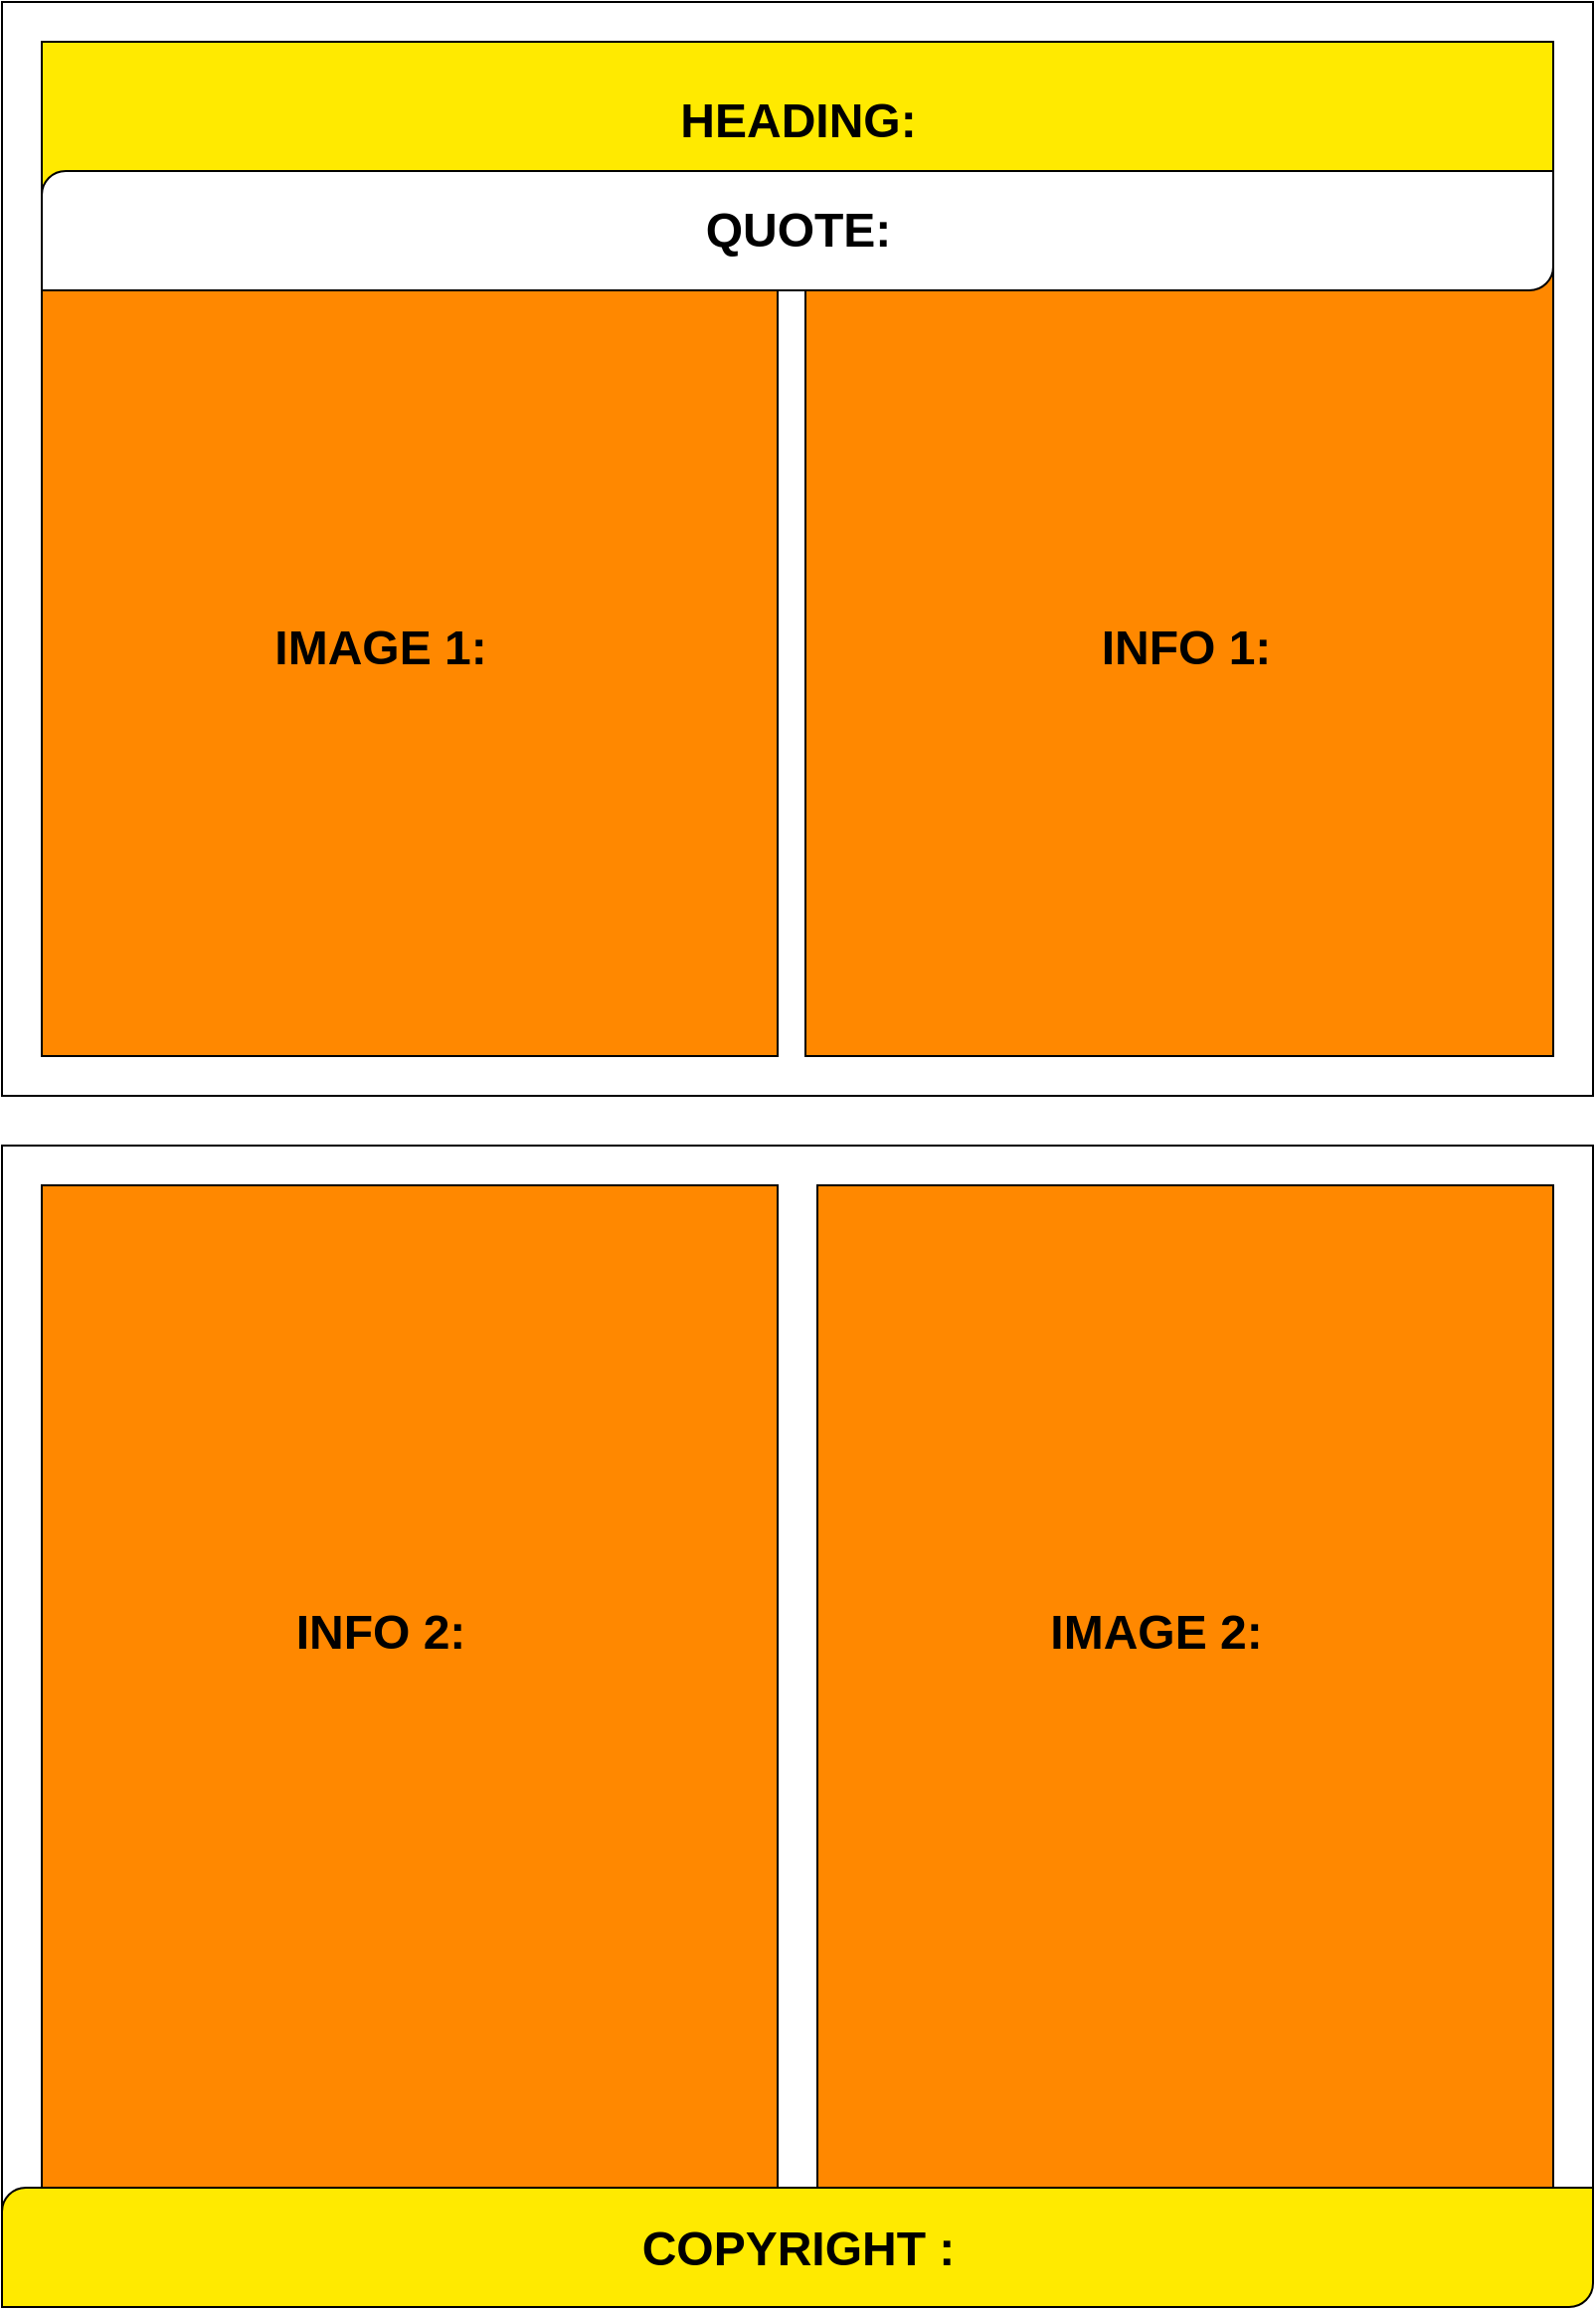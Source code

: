 <mxfile version="26.2.14">
  <diagram name="Page-1" id="V3cR-VxGMJUYSvtrcz4n">
    <mxGraphModel grid="1" page="1" gridSize="10" guides="1" tooltips="1" connect="1" arrows="1" fold="1" pageScale="1" pageWidth="827" pageHeight="1169" math="0" shadow="0">
      <root>
        <mxCell id="0" />
        <mxCell id="1" parent="0" />
        <mxCell id="40S-d4z744RsEC3hppyZ-1" value="" style="rounded=0;whiteSpace=wrap;html=1;" vertex="1" parent="1">
          <mxGeometry x="10" y="10" width="800" height="550" as="geometry" />
        </mxCell>
        <mxCell id="40S-d4z744RsEC3hppyZ-2" value="" style="rounded=0;whiteSpace=wrap;html=1;" vertex="1" parent="1">
          <mxGeometry x="10" y="585" width="800" height="550" as="geometry" />
        </mxCell>
        <mxCell id="40S-d4z744RsEC3hppyZ-3" value="" style="rounded=0;whiteSpace=wrap;html=1;fillColor=#FFEA00;" vertex="1" parent="1">
          <mxGeometry x="30" y="30" width="760" height="80" as="geometry" />
        </mxCell>
        <mxCell id="40S-d4z744RsEC3hppyZ-6" value="HEADING:" style="text;strokeColor=none;fillColor=none;html=1;fontSize=24;fontStyle=1;verticalAlign=middle;align=center;" vertex="1" parent="1">
          <mxGeometry x="50" y="45" width="720" height="50" as="geometry" />
        </mxCell>
        <mxCell id="40S-d4z744RsEC3hppyZ-9" value="" style="rounded=0;whiteSpace=wrap;html=1;fillColor=#FF8800;" vertex="1" parent="1">
          <mxGeometry x="30" y="130" width="370" height="410" as="geometry" />
        </mxCell>
        <mxCell id="40S-d4z744RsEC3hppyZ-10" value="" style="rounded=0;whiteSpace=wrap;html=1;fillColor=#FF8800;" vertex="1" parent="1">
          <mxGeometry x="414" y="130" width="376" height="410" as="geometry" />
        </mxCell>
        <mxCell id="40S-d4z744RsEC3hppyZ-11" value="" style="rounded=0;whiteSpace=wrap;html=1;fillColor=#FF8800;" vertex="1" parent="1">
          <mxGeometry x="30" y="605" width="370" height="515" as="geometry" />
        </mxCell>
        <mxCell id="40S-d4z744RsEC3hppyZ-12" value="" style="rounded=0;whiteSpace=wrap;html=1;fillColor=#FF8800;" vertex="1" parent="1">
          <mxGeometry x="420" y="605" width="370" height="515" as="geometry" />
        </mxCell>
        <mxCell id="40S-d4z744RsEC3hppyZ-15" value="" style="verticalLabelPosition=bottom;verticalAlign=top;html=1;shape=mxgraph.basic.diag_round_rect;dx=6;whiteSpace=wrap;" vertex="1" parent="1">
          <mxGeometry x="30" y="95" width="760" height="60" as="geometry" />
        </mxCell>
        <mxCell id="40S-d4z744RsEC3hppyZ-16" value="QUOTE:" style="text;strokeColor=none;fillColor=none;html=1;fontSize=24;fontStyle=1;verticalAlign=middle;align=center;" vertex="1" parent="1">
          <mxGeometry x="360" y="105" width="100" height="40" as="geometry" />
        </mxCell>
        <mxCell id="40S-d4z744RsEC3hppyZ-17" value="" style="verticalLabelPosition=bottom;verticalAlign=top;html=1;shape=mxgraph.basic.diag_round_rect;dx=6;whiteSpace=wrap;fillColor=#FFEA00;" vertex="1" parent="1">
          <mxGeometry x="10" y="1109" width="800" height="60" as="geometry" />
        </mxCell>
        <mxCell id="40S-d4z744RsEC3hppyZ-18" value="COPYRIGHT&amp;nbsp;&lt;span style=&quot;background-color: transparent; color: light-dark(rgb(0, 0, 0), rgb(255, 255, 255));&quot;&gt;:&lt;/span&gt;" style="text;strokeColor=none;fillColor=none;html=1;fontSize=24;fontStyle=1;verticalAlign=middle;align=center;" vertex="1" parent="1">
          <mxGeometry x="360" y="1120" width="100" height="40" as="geometry" />
        </mxCell>
        <mxCell id="40S-d4z744RsEC3hppyZ-19" value="IMAGE 1:" style="text;strokeColor=none;fillColor=none;html=1;fontSize=24;fontStyle=1;verticalAlign=middle;align=center;" vertex="1" parent="1">
          <mxGeometry x="150" y="315" width="100" height="40" as="geometry" />
        </mxCell>
        <mxCell id="40S-d4z744RsEC3hppyZ-20" value="INFO 1:" style="text;strokeColor=none;fillColor=none;html=1;fontSize=24;fontStyle=1;verticalAlign=middle;align=center;" vertex="1" parent="1">
          <mxGeometry x="555" y="315" width="100" height="40" as="geometry" />
        </mxCell>
        <mxCell id="40S-d4z744RsEC3hppyZ-21" value="INFO 2:" style="text;strokeColor=none;fillColor=none;html=1;fontSize=24;fontStyle=1;verticalAlign=middle;align=center;" vertex="1" parent="1">
          <mxGeometry x="150" y="810" width="100" height="40" as="geometry" />
        </mxCell>
        <mxCell id="40S-d4z744RsEC3hppyZ-22" value="IMAGE 2:" style="text;strokeColor=none;fillColor=none;html=1;fontSize=24;fontStyle=1;verticalAlign=middle;align=center;" vertex="1" parent="1">
          <mxGeometry x="540" y="810" width="100" height="40" as="geometry" />
        </mxCell>
      </root>
    </mxGraphModel>
  </diagram>
</mxfile>
